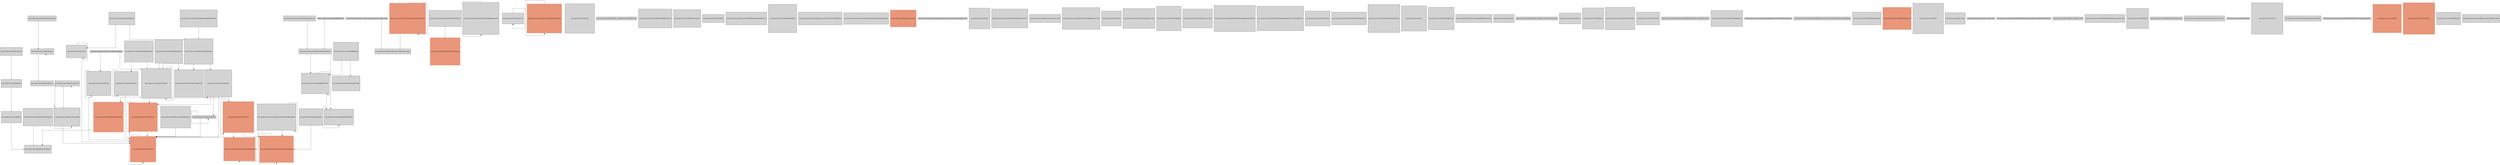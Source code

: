 digraph classDiagram{
graph [splines=ortho, width=0.1, height=0.1]

"org.assertj.core.condition.AnyOf" -> "org.assertj.core.condition.Join"[arrowhead = onormal];
"org.assertj.core.condition.Join" -> "org.assertj.core.api.Condition"[arrowhead = onormal];
"org.assertj.core.api.AbstractBooleanAssert" -> "org.assertj.core.api.AbstractAssert"[arrowhead = onormal];
"org.assertj.core.api.AbstractListAssert" -> "org.assertj.core.api.AbstractIterableAssert"[arrowhead = onormal];
"org.assertj.core.api.AbstractObjectAssert" -> "org.assertj.core.api.AbstractAssert"[arrowhead = onormal];
"org.assertj.core.internal.Integers" -> "org.assertj.core.internal.Numbers"[arrowhead = onormal];
"org.assertj.core.api.AbstractCharSequenceAssert" -> "org.assertj.core.api.AbstractAssert"[arrowhead = onormal];
"org.assertj.core.error.ShouldNotHaveDuplicates" -> "org.assertj.core.error.BasicErrorMessageFactory"[arrowhead = onormal];
"org.assertj.core.error.ShouldBeBetween" -> "org.assertj.core.error.BasicErrorMessageFactory"[arrowhead = onormal];
"org.assertj.core.internal.ComparatorBasedComparisonStrategy" -> "org.assertj.core.internal.AbstractComparisonStrategy"[arrowhead = onormal];
"org.assertj.core.internal.Characters" -> "org.assertj.core.internal.Comparables"[arrowhead = onormal];
"org.assertj.core.api.ClassBasedNavigableIterableAssert" -> "org.assertj.core.api.AbstractIterableAssert"[arrowhead = onormal];
"org.assertj.core.api.AssertionsForInterfaceTypes" -> "org.assertj.core.api.AssertionsForClassTypes"[arrowhead = onormal];
"org.assertj.core.internal.StandardComparisonStrategy" -> "org.assertj.core.internal.AbstractComparisonStrategy"[arrowhead = onormal];
"org.assertj.core.api.AbstractIterableAssert" -> "org.assertj.core.api.AbstractAssert"[arrowhead = onormal];
"org.assertj.core.internal.Numbers" -> "org.assertj.core.internal.Comparables"[arrowhead = onormal];
"org.assertj.core.description.TextDescription" -> "org.assertj.core.description.Description"[arrowhead = onormal];
"org.assertj.core.internal.Iterables" -> "org.assertj.core.internal.Iterables"[arrowhead = diamond];
"org.assertj.core.internal.Iterables" -> "org.assertj.core.internal.Conditions"[arrowhead = diamond];
"org.assertj.core.internal.Iterables" -> "org.assertj.core.internal.Predicates"[arrowhead = diamond];
"org.assertj.core.internal.Iterables" -> "org.assertj.core.internal.Failures"[arrowhead = diamond];
"org.assertj.core.api.AbstractAssert" -> "org.assertj.core.api.WritableAssertionInfo"[arrowhead = diamond];
"org.assertj.core.api.AbstractAssert" -> "org.assertj.core.internal.Conditions"[arrowhead = diamond];
"org.assertj.core.api.AbstractAssert" -> "org.assertj.core.internal.Objects"[arrowhead = diamond];
"org.assertj.core.api.AbstractAssert" -> "org.assertj.core.api.AbstractAssert"[arrowhead = diamond];
"org.assertj.core.presentation.StandardRepresentation" -> "org.assertj.core.presentation.StandardRepresentation"[arrowhead = diamond];
"org.assertj.core.internal.Predicates" -> "org.assertj.core.internal.Predicates"[arrowhead = diamond];
"org.assertj.core.internal.Predicates" -> "org.assertj.core.internal.Failures"[arrowhead = diamond];
"org.assertj.core.internal.StandardComparisonStrategy" -> "org.assertj.core.internal.StandardComparisonStrategy"[arrowhead = diamond];
"org.assertj.core.groups.Properties" -> "org.assertj.core.util.introspection.PropertySupport"[arrowhead = diamond];
"org.assertj.core.error.BasicErrorMessageFactory" -> "org.assertj.core.error.MessageFormatter"[arrowhead = diamond];
"org.assertj.core.internal.Objects" -> "org.assertj.core.internal.Objects"[arrowhead = diamond];
"org.assertj.core.internal.Objects" -> "org.assertj.core.util.introspection.PropertySupport"[arrowhead = diamond];
"org.assertj.core.internal.Objects" -> "org.assertj.core.internal.Failures"[arrowhead = diamond];
"org.assertj.core.internal.Objects" -> "org.assertj.core.util.introspection.FieldSupport"[arrowhead = diamond];
"org.assertj.core.error.ShouldBeEqual" -> "org.assertj.core.error.ConstructorInvoker"[arrowhead = diamond];
"org.assertj.core.error.ShouldBeEqual" -> "org.assertj.core.error.MessageFormatter"[arrowhead = diamond];
"org.assertj.core.error.ShouldBeEqual" -> "org.assertj.core.error.DescriptionFormatter"[arrowhead = diamond];
"org.assertj.core.util.introspection.PropertyOrFieldSupport" -> "org.assertj.core.util.introspection.PropertyOrFieldSupport"[arrowhead = diamond];
"org.assertj.core.util.introspection.PropertyOrFieldSupport" -> "org.assertj.core.util.introspection.PropertySupport"[arrowhead = diamond];
"org.assertj.core.util.introspection.PropertyOrFieldSupport" -> "org.assertj.core.util.introspection.FieldSupport"[arrowhead = diamond];
"org.assertj.core.internal.Comparables" -> "org.assertj.core.internal.Failures"[arrowhead = diamond];
"org.assertj.core.internal.Comparables" -> "org.assertj.core.internal.Comparables"[arrowhead = diamond];
"org.assertj.core.api.AbstractCharSequenceAssert" -> "org.assertj.core.internal.Strings"[arrowhead = diamond];
"org.assertj.core.api.AbstractIntegerAssert" -> "org.assertj.core.internal.Integers"[arrowhead = diamond];
"org.assertj.core.error.DescriptionFormatter" -> "org.assertj.core.error.DescriptionFormatter"[arrowhead = diamond];
"org.assertj.core.internal.Arrays" -> "org.assertj.core.internal.Arrays"[arrowhead = diamond];
"org.assertj.core.util.introspection.PropertySupport" -> "org.assertj.core.util.introspection.PropertySupport"[arrowhead = diamond];
"org.assertj.core.internal.Failures" -> "org.assertj.core.internal.Failures"[arrowhead = diamond];
"org.assertj.core.internal.CommonValidations" -> "org.assertj.core.internal.Failures"[arrowhead = diamond];
"org.assertj.core.api.AbstractIterableAssert" -> "org.assertj.core.internal.Iterables"[arrowhead = diamond];
"org.assertj.core.api.AbstractIterableAssert" -> "org.assertj.core.internal.TypeComparators"[arrowhead = diamond];
"org.assertj.core.internal.Booleans" -> "org.assertj.core.internal.Booleans"[arrowhead = diamond];
"org.assertj.core.internal.Booleans" -> "org.assertj.core.internal.Failures"[arrowhead = diamond];
"org.assertj.core.api.WritableAssertionInfo" -> "org.assertj.core.description.Description"[arrowhead = diamond];
"org.assertj.core.configuration.ConfigurationProvider" -> "org.assertj.core.configuration.ConfigurationProvider"[arrowhead = diamond];
"org.assertj.core.api.AbstractBooleanAssert" -> "org.assertj.core.internal.Booleans"[arrowhead = diamond];
"org.assertj.core.api.AbstractListAssert" -> "org.assertj.core.internal.Lists"[arrowhead = diamond];
"org.assertj.core.api.AbstractObjectAssert" -> "org.assertj.core.internal.TypeComparators"[arrowhead = diamond];
"org.assertj.core.internal.Integers" -> "org.assertj.core.internal.Integers"[arrowhead = diamond];
"org.assertj.core.internal.Lists" -> "org.assertj.core.internal.Lists"[arrowhead = diamond];
"org.assertj.core.internal.Lists" -> "org.assertj.core.internal.Failures"[arrowhead = diamond];
"org.assertj.core.error.MessageFormatter" -> "org.assertj.core.error.MessageFormatter"[arrowhead = diamond];
"org.assertj.core.error.MessageFormatter" -> "org.assertj.core.error.DescriptionFormatter"[arrowhead = diamond];
"org.assertj.core.util.introspection.FieldSupport" -> "org.assertj.core.util.introspection.FieldSupport"[arrowhead = diamond];
"org.assertj.core.internal.Characters" -> "org.assertj.core.internal.Characters"[arrowhead = diamond];
"org.assertj.core.internal.Strings" -> "org.assertj.core.internal.Strings"[arrowhead = diamond];
"org.assertj.core.internal.Strings" -> "org.assertj.core.internal.Failures"[arrowhead = diamond];
"org.assertj.core.internal.Conditions" -> "org.assertj.core.internal.Conditions"[arrowhead = diamond];
"org.assertj.core.internal.Conditions" -> "org.assertj.core.internal.Failures"[arrowhead = diamond];
"org.assertj.core.api.Condition" -> "org.assertj.core.description.Description"[arrowhead = diamond];
"org.assertj.core.util.Strings"[shape = box, style=filled, width=4.611650485436893,height=4.611650485436893];
"org.assertj.core.api.Assertions_assertThat_with_Boolean_Test"[shape = box, style=filled, width=0.4854368932038835,height=0.4854368932038835];
"org.assertj.core.extractor.ByNameSingleExtractor"[shape = box, style=filled, width=2.9611650485436893,height=2.9611650485436893];
"org.assertj.core.description.Description"[shape = box, style=filled, width=1.262135922330097,height=1.262135922330097];
"org.assertj.core.error.DescriptionFormatter"[shape = box, style=filled, width=2.4757281553398056,height=2.4757281553398056];
"org.assertj.core.test.VehicleFactory$Car"[shape = box, style=filled, width=2.766990291262136,height=2.766990291262136];
"org.assertj.core.util.Throwables"[shape = box, style=filled, width=1.262135922330097,height=1.262135922330097];
"org.assertj.core.api.AbstractCharSequenceAssert"[shape = box, style=filled, width=0.04854368932038835,height=0.04854368932038835];
"org.assertj.core.navigation.ClassBasedNavigableIterable_Test"[shape = box, style=filled, width=1.9902912621359223,height=1.9902912621359223];
"org.assertj.core.description.TextDescription"[shape = box, style=filled, width=2.766990291262136,height=2.766990291262136];
"org.assertj.core.test.ExpectedException"[shape = box, style=filled, width=4.41747572815534,height=4.41747572815534];
"org.assertj.core.groups.Properties_extractProperty_Test$TestItem"[shape = box, style=filled, width=1.9902912621359223,height=1.9902912621359223];
"org.assertj.core.api.AbstractBooleanAssert"[shape = box, style=filled, width=3.3009708737864076,height=3.3009708737864076];
"org.assertj.core.internal.StandardComparisonStrategy"[shape = box, style=filled,color=darksalmon, width=4.805825242718447,height=4.805825242718447];
"org.assertj.core.api.ClassBasedNavigableIterableAssert"[shape = box, style=filled, width=2.6699029126213594,height=2.6699029126213594];
"org.assertj.core.error.ConstructorInvoker$SetAccessibleValueAction"[shape = box, style=filled, width=1.7961165048543688,height=1.7961165048543688];
"org.assertj.core.api.AbstractIntegerAssert"[shape = box, style=filled, width=0.8252427184466019,height=0.8252427184466019];
"org.assertj.core.configuration.Services"[shape = box, style=filled,color=darksalmon, width=2.6699029126213594,height=2.6699029126213594];
"org.assertj.core.internal.StandardComparisonStrategy_stringContains_Test"[shape = box, style=filled, width=0.04854368932038835,height=0.04854368932038835];
"org.assertj.core.test.Name"[shape = box, style=filled, width=3.2524271844660193,height=3.2524271844660193];
"org.assertj.core.extractor.ByNameSingleExtractorTest"[shape = box, style=filled, width=2.9611650485436893,height=2.9611650485436893];
"org.assertj.core.internal.Lists"[shape = box, style=filled, width=1.9902912621359223,height=1.9902912621359223];
"org.assertj.core.api.AbstractListAssert"[shape = box, style=filled, width=1.9902912621359223,height=1.9902912621359223];
"org.assertj.core.internal.Comparables"[shape = box, style=filled, width=2.8640776699029127,height=2.8640776699029127];
"org.assertj.core.condition.AnyOf_matches_Test"[shape = box, style=filled, width=1.262135922330097,height=1.262135922330097];
"org.assertj.core.navigation.GenericNavigableAssert_Test"[shape = box, style=filled, width=3.3980582524271843,height=3.3980582524271843];
"org.assertj.core.util.DateUtil"[shape = box, style=filled, width=2.3300970873786406,height=2.3300970873786406];
"org.assertj.core.internal.Strings"[shape = box, style=filled, width=3.7864077669902914,height=3.7864077669902914];
"org.assertj.core.internal.Booleans"[shape = box, style=filled, width=3.737864077669903,height=3.737864077669903];
"org.assertj.core.internal.TypeComparators_Test"[shape = box, style=filled, width=3.1067961165048543,height=3.1067961165048543];
"org.assertj.core.internal.IterableDiff"[shape = box, style=filled, width=3.8349514563106797,height=3.8349514563106797];
"org.assertj.core.util.introspection.ClassUtils"[shape = box, style=filled, width=2.9611650485436893,height=2.9611650485436893];
"org.assertj.core.presentation.AbstractBaseRepresentationTest"[shape = box, style=filled, width=4.077669902912621,height=4.077669902912621];
"org.assertj.core.presentation.StandardRepresentation_toStringOf_Test"[shape = box, style=filled, width=3.8349514563106797,height=3.8349514563106797];
"org.assertj.core.extractor.Extractors"[shape = box, style=filled, width=2.3300970873786406,height=2.3300970873786406];
"org.assertj.core.groups.FieldsOrPropertiesExtractor"[shape = box, style=filled, width=1.9902912621359223,height=1.9902912621359223];
"org.assertj.core.error.BasicErrorMessageFactory"[shape = box, style=filled, width=0.8252427184466019,height=0.8252427184466019];
"org.assertj.core.util.introspection.PropertySupport"[shape = box, style=filled,color=darksalmon, width=4.174757281553398,height=4.174757281553398];
"org.assertj.core.util.introspection.Introspection"[shape = box, style=filled, width=4.368932038834951,height=4.368932038834951];
"org.assertj.core.util.Lists"[shape = box, style=filled, width=3.9320388349514563,height=3.9320388349514563];
"org.assertj.core.error.MessageFormatter"[shape = box, style=filled, width=3.203883495145631,height=3.203883495145631];
"org.assertj.core.util.ArrayWrapperList"[shape = box, style=filled, width=3.495145631067961,height=3.495145631067961];
"org.assertj.core.util.Arrays_hasOnlyNullElements_Test"[shape = box, style=filled, width=1.262135922330097,height=1.262135922330097];
"org.assertj.core.api.ListAssert"[shape = box, style=filled, width=1.262135922330097,height=1.262135922330097];
"org.assertj.core.api.Assertions_assertThat_with_Character_Test"[shape = box, style=filled, width=0.4854368932038835,height=0.4854368932038835];
"org.assertj.core.error.ShouldNotHaveDuplicates"[shape = box, style=filled, width=0.8252427184466019,height=0.8252427184466019];
"org.assertj.core.internal.Characters"[shape = box, style=filled, width=0.8252427184466019,height=0.8252427184466019];
"org.assertj.core.api.AssertionsForInterfaceTypes"[shape = box, style=filled, width=2.524271844660194,height=2.524271844660194];
"org.assertj.core.data.MapEntry"[shape = box, style=filled, width=1.6990291262135921,height=1.6990291262135921];
"org.assertj.core.test.Employee"[shape = box, style=filled, width=3.3009708737864076,height=3.3009708737864076];
"org.assertj.core.util.introspection.FieldUtils"[shape = box, style=filled, width=3.495145631067961,height=3.495145631067961];
"org.assertj.core.internal.TypeComparators"[shape = box, style=filled, width=4.271844660194175,height=4.271844660194175];
"org.assertj.core.presentation.StandardRepresentation"[shape = box, style=filled, width=5.0,height=5.0];
"org.assertj.core.api.TestCondition"[shape = box, style=filled, width=1.9902912621359223,height=1.9902912621359223];
"org.assertj.core.internal.Conditions"[shape = box, style=filled,color=darksalmon, width=4.514563106796117,height=4.514563106796117];
"org.assertj.core.api.Condition"[shape = box, style=filled, width=1.7961165048543688,height=1.7961165048543688];
"org.assertj.core.internal.Predicates"[shape = box, style=filled, width=0.4854368932038835,height=0.4854368932038835];
"org.assertj.core.internal.Objects"[shape = box, style=filled,color=darksalmon, width=4.854368932038835,height=4.854368932038835];
"org.assertj.core.util.introspection.FieldSupport"[shape = box, style=filled,color=darksalmon, width=3.6893203883495147,height=3.6893203883495147];
"org.assertj.core.presentation.StandardRepresentation_toStringOf_Test$3"[shape = box, style=filled, width=0.4854368932038835,height=0.4854368932038835];
"org.assertj.core.util.introspection.MemberUtils"[shape = box, style=filled, width=2.524271844660194,height=2.524271844660194];
"org.assertj.core.api.AbstractIterableAssert"[shape = box, style=filled, width=3.9805825242718447,height=3.9805825242718447];
"org.assertj.core.extractor.ByNameSingleExtractorTest$BrokenEmployee"[shape = box, style=filled, width=0.04854368932038835,height=0.04854368932038835];
"org.assertj.core.extractor.ByNameSingleExtractorTest$EmployeeWithOverriddenName"[shape = box, style=filled, width=0.4854368932038835,height=0.4854368932038835];
"org.assertj.core.error.ShouldBeEqual"[shape = box, style=filled, width=2.8640776699029127,height=2.8640776699029127];
"org.assertj.core.condition.AnyOf"[shape = box, style=filled, width=1.262135922330097,height=1.262135922330097];
"org.assertj.core.internal.ComparatorBasedComparisonStrategy"[shape = box, style=filled, width=0.04854368932038835,height=0.04854368932038835];
"org.assertj.core.util.Strings$StringsToJoin"[shape = box, style=filled, width=1.9902912621359223,height=1.9902912621359223];
"org.assertj.core.util.Compatibility$System"[shape = box, style=filled,color=darksalmon, width=3.495145631067961,height=3.495145631067961];
"org.assertj.core.internal.Iterables"[shape = box, style=filled, width=4.223300970873787,height=4.223300970873787];
"org.assertj.core.error.ShouldBeBetween"[shape = box, style=filled, width=0.04854368932038835,height=0.04854368932038835];
"org.assertj.core.util.Objects"[shape = box, style=filled, width=4.757281553398058,height=4.757281553398058];
"org.assertj.core.groups.Tuple"[shape = box, style=filled, width=1.7961165048543688,height=1.7961165048543688];
"org.assertj.core.api.WritableAssertionInfo"[shape = box, style=filled,color=darksalmon, width=4.70873786407767,height=4.70873786407767];
"org.assertj.core.api.AssertionsForClassTypes"[shape = box, style=filled,color=darksalmon, width=4.320388349514563,height=4.320388349514563];
"org.assertj.core.api.Assertions_tuple_Test"[shape = box, style=filled, width=0.04854368932038835,height=0.04854368932038835];
"org.assertj.core.extractor.ByNameSingleExtractorTest$EmployeeWithBrokenName"[shape = box, style=filled, width=0.04854368932038835,height=0.04854368932038835];
"org.assertj.core.data.MapEntry_toString_Test"[shape = box, style=filled, width=0.4854368932038835,height=0.4854368932038835];
"org.assertj.core.internal.Arrays"[shape = box, style=filled, width=1.6990291262135921,height=1.6990291262135921];
"org.assertj.core.error.ShouldNotHaveDuplicates_create_Test"[shape = box, style=filled, width=1.262135922330097,height=1.262135922330097];
"org.assertj.core.condition.Join"[shape = box, style=filled, width=1.262135922330097,height=1.262135922330097];
"org.assertj.core.internal.Numbers"[shape = box, style=filled, width=0.8252427184466019,height=0.8252427184466019];
"org.assertj.core.internal.AbstractComparisonStrategy"[shape = box, style=filled, width=0.8252427184466019,height=0.8252427184466019];
"org.assertj.core.api.AbstractObjectAssert"[shape = box, style=filled, width=3.6407766990291264,height=3.6407766990291264];
"org.assertj.core.util.IterableUtil"[shape = box, style=filled, width=3.1553398058252426,height=3.1553398058252426];
"org.assertj.core.util.OtherStringTestComparator"[shape = box, style=filled, width=0.4854368932038835,height=0.4854368932038835];
"org.assertj.core.description.TextDescription_constructor_Test"[shape = box, style=filled, width=0.8252427184466019,height=0.8252427184466019];
"org.assertj.core.test.VehicleAssert"[shape = box, style=filled, width=0.04854368932038835,height=0.04854368932038835];
"org.assertj.core.util.Arrays"[shape = box, style=filled, width=4.902912621359223,height=4.902912621359223];
"org.assertj.core.util.introspection.PropertyOrFieldSupport"[shape = box, style=filled, width=4.126213592233009,height=4.126213592233009];
"org.assertj.core.internal.Failures"[shape = box, style=filled,color=darksalmon, width=4.0291262135922326,height=4.0291262135922326];
"org.assertj.core.api.AbstractAssert"[shape = box, style=filled, width=4.660194174757281,height=4.660194174757281];
"org.assertj.core.util.OtherStringTestComparatorWithAt"[shape = box, style=filled, width=0.8252427184466019,height=0.8252427184466019];
"org.assertj.core.presentation.StandardRepresentation_toStringOf_Test$1"[shape = box, style=filled, width=0.04854368932038835,height=0.04854368932038835];
"org.assertj.core.api.Assertions"[shape = box, style=filled,color=darksalmon, width=4.466019417475728,height=4.466019417475728];
"org.assertj.core.configuration.ConfigurationProvider"[shape = box, style=filled,color=darksalmon, width=4.563106796116505,height=4.563106796116505];
"org.assertj.core.util.Preconditions"[shape = box, style=filled,color=darksalmon, width=4.951456310679611,height=4.951456310679611];
"org.assertj.core.test.VehicleFactory"[shape = box, style=filled, width=1.941747572815534,height=1.941747572815534];
"org.assertj.core.groups.Properties_extractProperty_Test"[shape = box, style=filled, width=1.262135922330097,height=1.262135922330097];
"org.assertj.core.internal.Integers"[shape = box, style=filled, width=0.8252427184466019,height=0.8252427184466019];
"org.assertj.core.internal.CommonValidations"[shape = box, style=filled, width=3.3980582524271843,height=3.3980582524271843];
"org.assertj.core.groups.Properties"[shape = box, style=filled, width=2.621359223300971,height=2.621359223300971];
"org.assertj.core.error.ConstructorInvoker"[shape = box, style=filled, width=2.3300970873786406,height=2.3300970873786406];
}